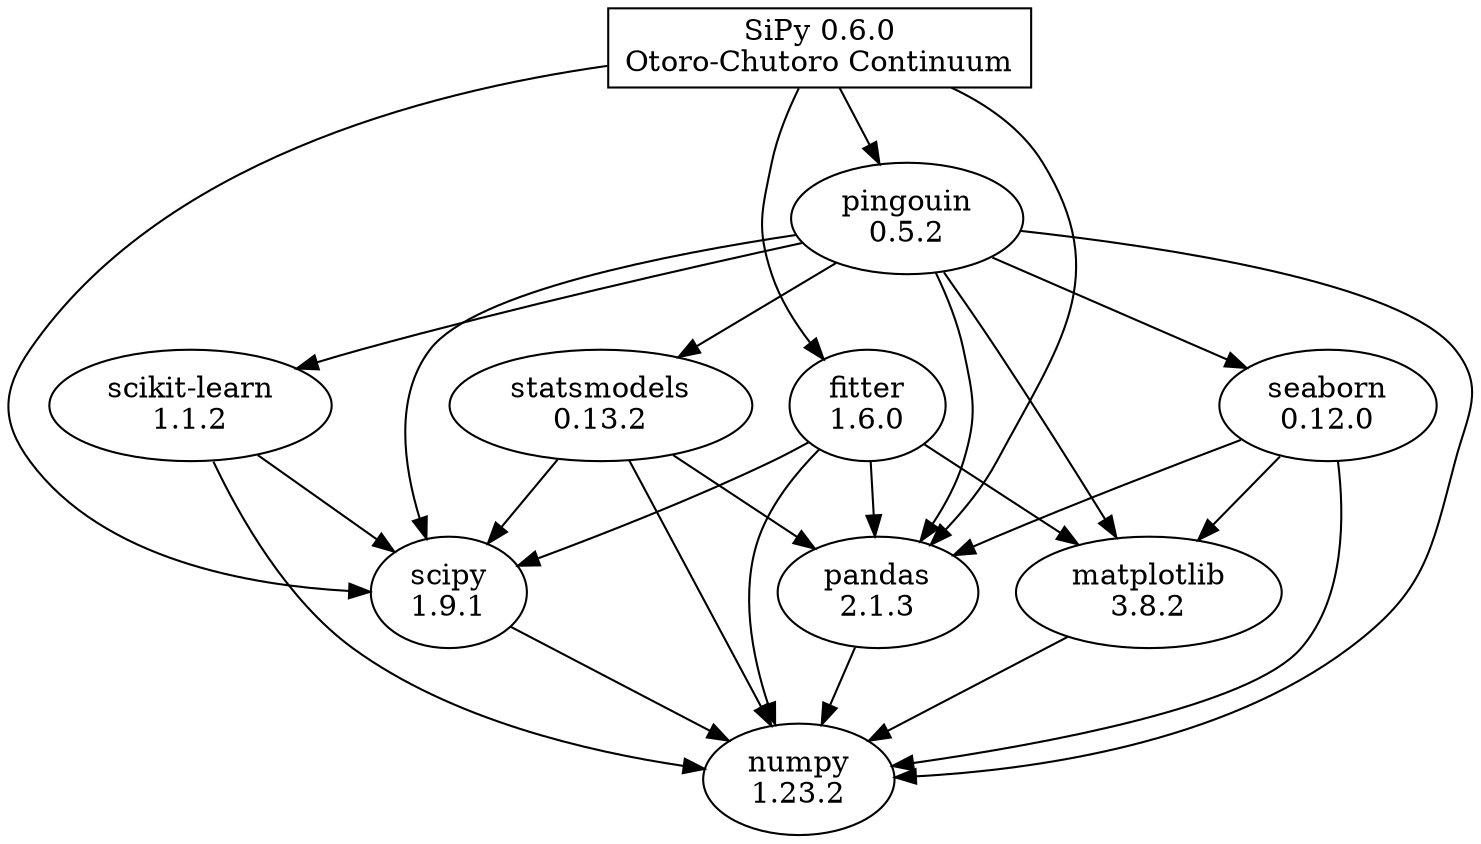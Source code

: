digraph {
        SiPy [shape="rectangle" label="SiPy 0.6.0\nOtoro-Chutoro Continuum"]
        
        fitter [label="fitter\n1.6.0"]
        matplotlib [label="matplotlib\n3.8.2"]
        numpy [label="numpy\n1.23.2"]
        pandas [label="pandas\n2.1.3"]
        pingouin [label="pingouin\n0.5.2"]
        seaborn [label="seaborn\n0.12.0"]
        scipy [label="scipy\n1.9.1"]
        "scikit-learn" [label="scikit-learn\n1.1.2"]
        statsmodels [label="statsmodels\n0.13.2"]
        
        SiPy -> {fitter pandas pingouin scipy}
        fitter -> {matplotlib numpy pandas scipy}
        matplotlib -> numpy
        pandas -> numpy
        pingouin -> {"scikit-learn" matplotlib numpy pandas scipy seaborn statsmodels}
        seaborn -> {matplotlib numpy pandas}
        scipy -> numpy
        "scikit-learn" -> {numpy scipy}
        statsmodels -> {numpy pandas scipy}
}